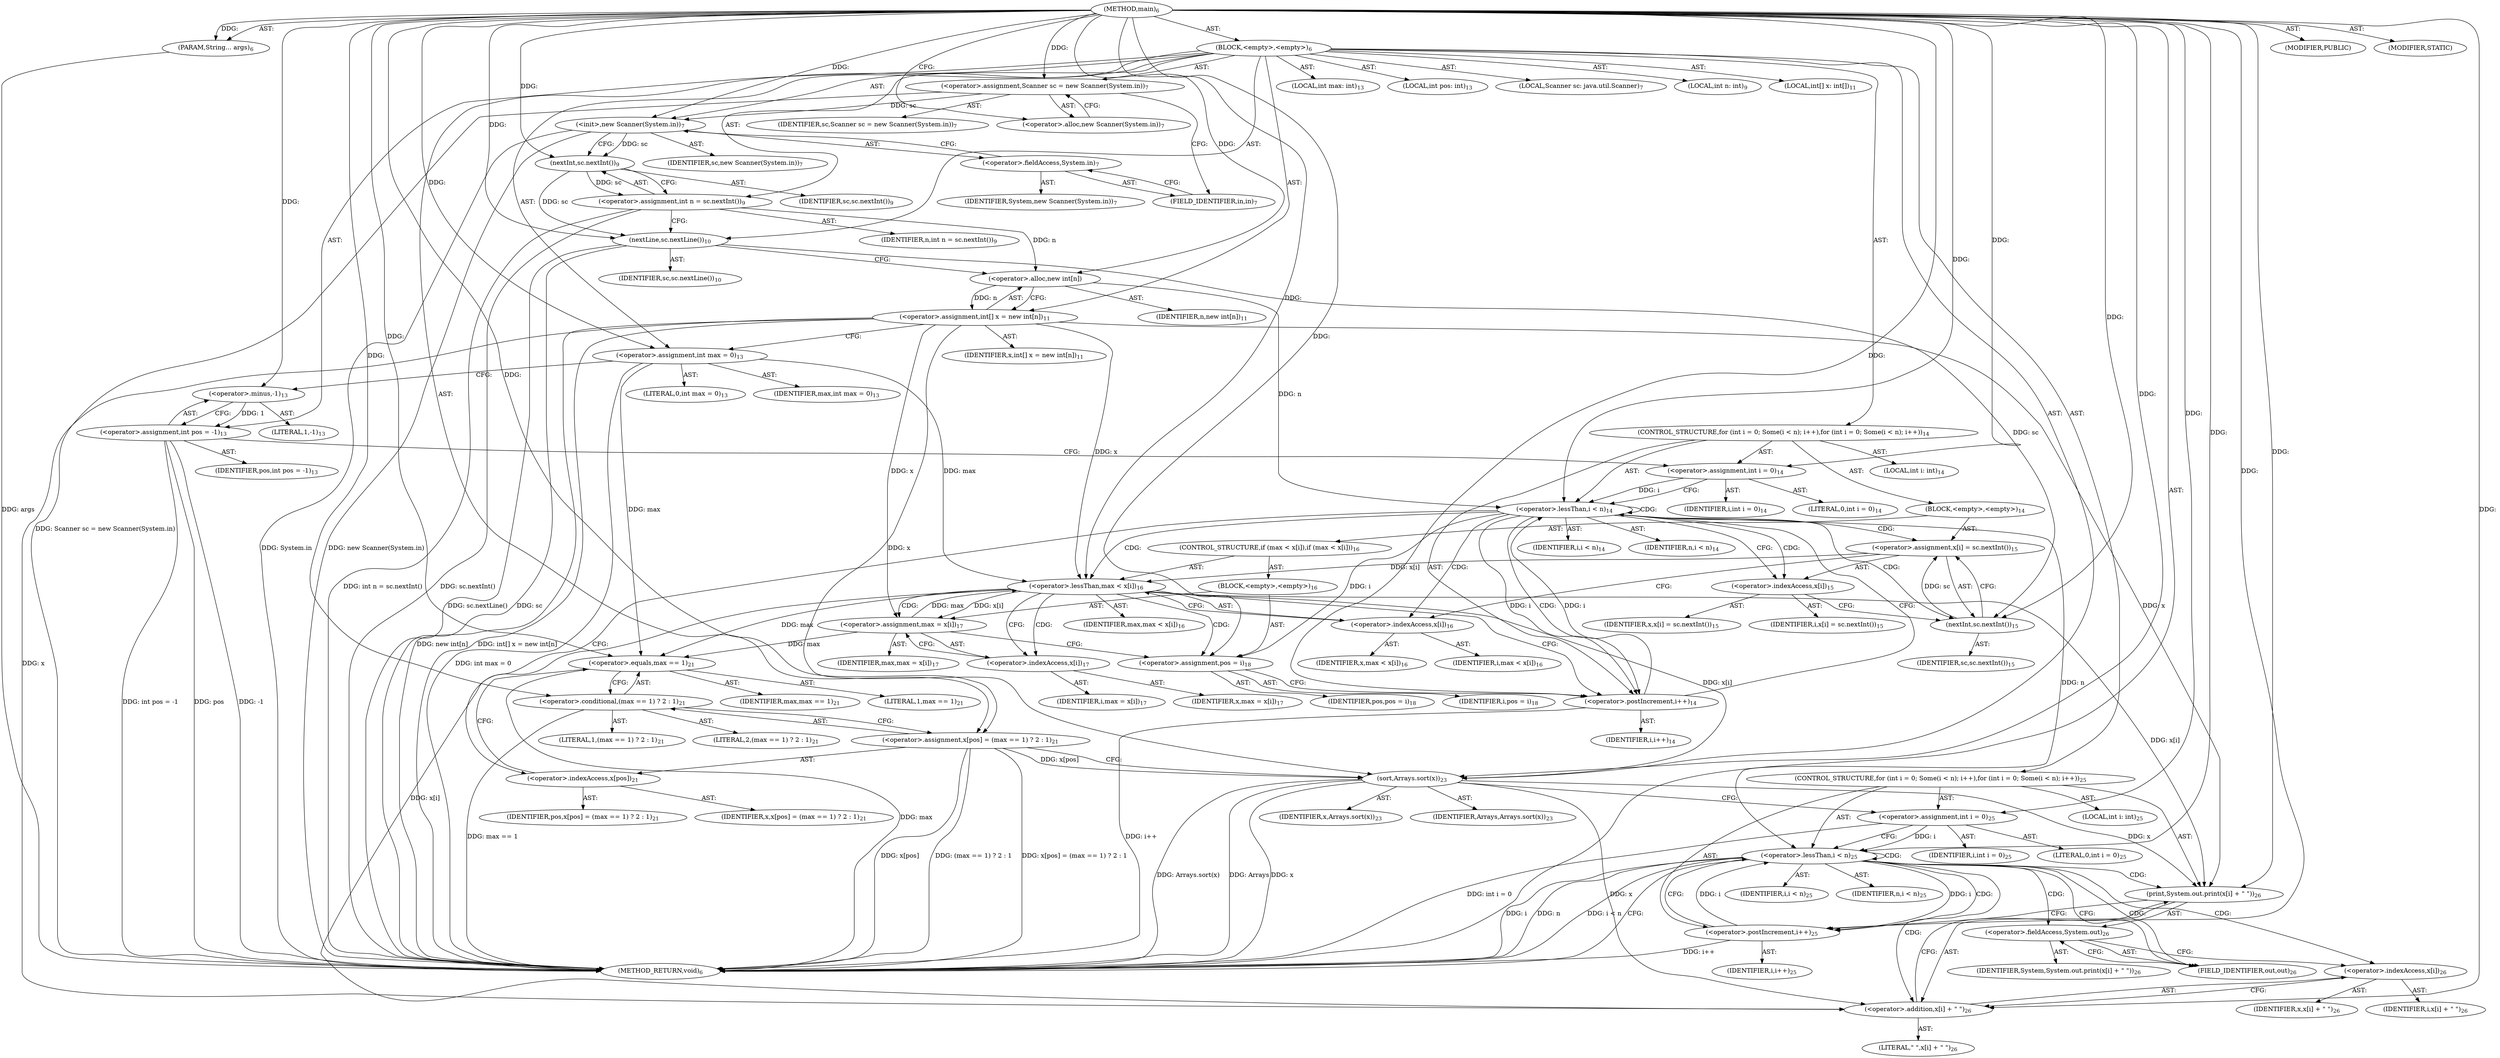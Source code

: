 digraph "main" {  
"19" [label = <(METHOD,main)<SUB>6</SUB>> ]
"20" [label = <(PARAM,String... args)<SUB>6</SUB>> ]
"21" [label = <(BLOCK,&lt;empty&gt;,&lt;empty&gt;)<SUB>6</SUB>> ]
"4" [label = <(LOCAL,Scanner sc: java.util.Scanner)<SUB>7</SUB>> ]
"22" [label = <(&lt;operator&gt;.assignment,Scanner sc = new Scanner(System.in))<SUB>7</SUB>> ]
"23" [label = <(IDENTIFIER,sc,Scanner sc = new Scanner(System.in))<SUB>7</SUB>> ]
"24" [label = <(&lt;operator&gt;.alloc,new Scanner(System.in))<SUB>7</SUB>> ]
"25" [label = <(&lt;init&gt;,new Scanner(System.in))<SUB>7</SUB>> ]
"3" [label = <(IDENTIFIER,sc,new Scanner(System.in))<SUB>7</SUB>> ]
"26" [label = <(&lt;operator&gt;.fieldAccess,System.in)<SUB>7</SUB>> ]
"27" [label = <(IDENTIFIER,System,new Scanner(System.in))<SUB>7</SUB>> ]
"28" [label = <(FIELD_IDENTIFIER,in,in)<SUB>7</SUB>> ]
"29" [label = <(LOCAL,int n: int)<SUB>9</SUB>> ]
"30" [label = <(&lt;operator&gt;.assignment,int n = sc.nextInt())<SUB>9</SUB>> ]
"31" [label = <(IDENTIFIER,n,int n = sc.nextInt())<SUB>9</SUB>> ]
"32" [label = <(nextInt,sc.nextInt())<SUB>9</SUB>> ]
"33" [label = <(IDENTIFIER,sc,sc.nextInt())<SUB>9</SUB>> ]
"34" [label = <(nextLine,sc.nextLine())<SUB>10</SUB>> ]
"35" [label = <(IDENTIFIER,sc,sc.nextLine())<SUB>10</SUB>> ]
"36" [label = <(LOCAL,int[] x: int[])<SUB>11</SUB>> ]
"37" [label = <(&lt;operator&gt;.assignment,int[] x = new int[n])<SUB>11</SUB>> ]
"38" [label = <(IDENTIFIER,x,int[] x = new int[n])<SUB>11</SUB>> ]
"39" [label = <(&lt;operator&gt;.alloc,new int[n])> ]
"40" [label = <(IDENTIFIER,n,new int[n])<SUB>11</SUB>> ]
"41" [label = <(LOCAL,int max: int)<SUB>13</SUB>> ]
"42" [label = <(LOCAL,int pos: int)<SUB>13</SUB>> ]
"43" [label = <(&lt;operator&gt;.assignment,int max = 0)<SUB>13</SUB>> ]
"44" [label = <(IDENTIFIER,max,int max = 0)<SUB>13</SUB>> ]
"45" [label = <(LITERAL,0,int max = 0)<SUB>13</SUB>> ]
"46" [label = <(&lt;operator&gt;.assignment,int pos = -1)<SUB>13</SUB>> ]
"47" [label = <(IDENTIFIER,pos,int pos = -1)<SUB>13</SUB>> ]
"48" [label = <(&lt;operator&gt;.minus,-1)<SUB>13</SUB>> ]
"49" [label = <(LITERAL,1,-1)<SUB>13</SUB>> ]
"50" [label = <(CONTROL_STRUCTURE,for (int i = 0; Some(i &lt; n); i++),for (int i = 0; Some(i &lt; n); i++))<SUB>14</SUB>> ]
"51" [label = <(LOCAL,int i: int)<SUB>14</SUB>> ]
"52" [label = <(&lt;operator&gt;.assignment,int i = 0)<SUB>14</SUB>> ]
"53" [label = <(IDENTIFIER,i,int i = 0)<SUB>14</SUB>> ]
"54" [label = <(LITERAL,0,int i = 0)<SUB>14</SUB>> ]
"55" [label = <(&lt;operator&gt;.lessThan,i &lt; n)<SUB>14</SUB>> ]
"56" [label = <(IDENTIFIER,i,i &lt; n)<SUB>14</SUB>> ]
"57" [label = <(IDENTIFIER,n,i &lt; n)<SUB>14</SUB>> ]
"58" [label = <(&lt;operator&gt;.postIncrement,i++)<SUB>14</SUB>> ]
"59" [label = <(IDENTIFIER,i,i++)<SUB>14</SUB>> ]
"60" [label = <(BLOCK,&lt;empty&gt;,&lt;empty&gt;)<SUB>14</SUB>> ]
"61" [label = <(&lt;operator&gt;.assignment,x[i] = sc.nextInt())<SUB>15</SUB>> ]
"62" [label = <(&lt;operator&gt;.indexAccess,x[i])<SUB>15</SUB>> ]
"63" [label = <(IDENTIFIER,x,x[i] = sc.nextInt())<SUB>15</SUB>> ]
"64" [label = <(IDENTIFIER,i,x[i] = sc.nextInt())<SUB>15</SUB>> ]
"65" [label = <(nextInt,sc.nextInt())<SUB>15</SUB>> ]
"66" [label = <(IDENTIFIER,sc,sc.nextInt())<SUB>15</SUB>> ]
"67" [label = <(CONTROL_STRUCTURE,if (max &lt; x[i]),if (max &lt; x[i]))<SUB>16</SUB>> ]
"68" [label = <(&lt;operator&gt;.lessThan,max &lt; x[i])<SUB>16</SUB>> ]
"69" [label = <(IDENTIFIER,max,max &lt; x[i])<SUB>16</SUB>> ]
"70" [label = <(&lt;operator&gt;.indexAccess,x[i])<SUB>16</SUB>> ]
"71" [label = <(IDENTIFIER,x,max &lt; x[i])<SUB>16</SUB>> ]
"72" [label = <(IDENTIFIER,i,max &lt; x[i])<SUB>16</SUB>> ]
"73" [label = <(BLOCK,&lt;empty&gt;,&lt;empty&gt;)<SUB>16</SUB>> ]
"74" [label = <(&lt;operator&gt;.assignment,max = x[i])<SUB>17</SUB>> ]
"75" [label = <(IDENTIFIER,max,max = x[i])<SUB>17</SUB>> ]
"76" [label = <(&lt;operator&gt;.indexAccess,x[i])<SUB>17</SUB>> ]
"77" [label = <(IDENTIFIER,x,max = x[i])<SUB>17</SUB>> ]
"78" [label = <(IDENTIFIER,i,max = x[i])<SUB>17</SUB>> ]
"79" [label = <(&lt;operator&gt;.assignment,pos = i)<SUB>18</SUB>> ]
"80" [label = <(IDENTIFIER,pos,pos = i)<SUB>18</SUB>> ]
"81" [label = <(IDENTIFIER,i,pos = i)<SUB>18</SUB>> ]
"82" [label = <(&lt;operator&gt;.assignment,x[pos] = (max == 1) ? 2 : 1)<SUB>21</SUB>> ]
"83" [label = <(&lt;operator&gt;.indexAccess,x[pos])<SUB>21</SUB>> ]
"84" [label = <(IDENTIFIER,x,x[pos] = (max == 1) ? 2 : 1)<SUB>21</SUB>> ]
"85" [label = <(IDENTIFIER,pos,x[pos] = (max == 1) ? 2 : 1)<SUB>21</SUB>> ]
"86" [label = <(&lt;operator&gt;.conditional,(max == 1) ? 2 : 1)<SUB>21</SUB>> ]
"87" [label = <(&lt;operator&gt;.equals,max == 1)<SUB>21</SUB>> ]
"88" [label = <(IDENTIFIER,max,max == 1)<SUB>21</SUB>> ]
"89" [label = <(LITERAL,1,max == 1)<SUB>21</SUB>> ]
"90" [label = <(LITERAL,2,(max == 1) ? 2 : 1)<SUB>21</SUB>> ]
"91" [label = <(LITERAL,1,(max == 1) ? 2 : 1)<SUB>21</SUB>> ]
"92" [label = <(sort,Arrays.sort(x))<SUB>23</SUB>> ]
"93" [label = <(IDENTIFIER,Arrays,Arrays.sort(x))<SUB>23</SUB>> ]
"94" [label = <(IDENTIFIER,x,Arrays.sort(x))<SUB>23</SUB>> ]
"95" [label = <(CONTROL_STRUCTURE,for (int i = 0; Some(i &lt; n); i++),for (int i = 0; Some(i &lt; n); i++))<SUB>25</SUB>> ]
"96" [label = <(LOCAL,int i: int)<SUB>25</SUB>> ]
"97" [label = <(&lt;operator&gt;.assignment,int i = 0)<SUB>25</SUB>> ]
"98" [label = <(IDENTIFIER,i,int i = 0)<SUB>25</SUB>> ]
"99" [label = <(LITERAL,0,int i = 0)<SUB>25</SUB>> ]
"100" [label = <(&lt;operator&gt;.lessThan,i &lt; n)<SUB>25</SUB>> ]
"101" [label = <(IDENTIFIER,i,i &lt; n)<SUB>25</SUB>> ]
"102" [label = <(IDENTIFIER,n,i &lt; n)<SUB>25</SUB>> ]
"103" [label = <(&lt;operator&gt;.postIncrement,i++)<SUB>25</SUB>> ]
"104" [label = <(IDENTIFIER,i,i++)<SUB>25</SUB>> ]
"105" [label = <(print,System.out.print(x[i] + &quot; &quot;))<SUB>26</SUB>> ]
"106" [label = <(&lt;operator&gt;.fieldAccess,System.out)<SUB>26</SUB>> ]
"107" [label = <(IDENTIFIER,System,System.out.print(x[i] + &quot; &quot;))<SUB>26</SUB>> ]
"108" [label = <(FIELD_IDENTIFIER,out,out)<SUB>26</SUB>> ]
"109" [label = <(&lt;operator&gt;.addition,x[i] + &quot; &quot;)<SUB>26</SUB>> ]
"110" [label = <(&lt;operator&gt;.indexAccess,x[i])<SUB>26</SUB>> ]
"111" [label = <(IDENTIFIER,x,x[i] + &quot; &quot;)<SUB>26</SUB>> ]
"112" [label = <(IDENTIFIER,i,x[i] + &quot; &quot;)<SUB>26</SUB>> ]
"113" [label = <(LITERAL,&quot; &quot;,x[i] + &quot; &quot;)<SUB>26</SUB>> ]
"114" [label = <(MODIFIER,PUBLIC)> ]
"115" [label = <(MODIFIER,STATIC)> ]
"116" [label = <(METHOD_RETURN,void)<SUB>6</SUB>> ]
  "19" -> "20"  [ label = "AST: "] 
  "19" -> "21"  [ label = "AST: "] 
  "19" -> "114"  [ label = "AST: "] 
  "19" -> "115"  [ label = "AST: "] 
  "19" -> "116"  [ label = "AST: "] 
  "21" -> "4"  [ label = "AST: "] 
  "21" -> "22"  [ label = "AST: "] 
  "21" -> "25"  [ label = "AST: "] 
  "21" -> "29"  [ label = "AST: "] 
  "21" -> "30"  [ label = "AST: "] 
  "21" -> "34"  [ label = "AST: "] 
  "21" -> "36"  [ label = "AST: "] 
  "21" -> "37"  [ label = "AST: "] 
  "21" -> "41"  [ label = "AST: "] 
  "21" -> "42"  [ label = "AST: "] 
  "21" -> "43"  [ label = "AST: "] 
  "21" -> "46"  [ label = "AST: "] 
  "21" -> "50"  [ label = "AST: "] 
  "21" -> "82"  [ label = "AST: "] 
  "21" -> "92"  [ label = "AST: "] 
  "21" -> "95"  [ label = "AST: "] 
  "22" -> "23"  [ label = "AST: "] 
  "22" -> "24"  [ label = "AST: "] 
  "25" -> "3"  [ label = "AST: "] 
  "25" -> "26"  [ label = "AST: "] 
  "26" -> "27"  [ label = "AST: "] 
  "26" -> "28"  [ label = "AST: "] 
  "30" -> "31"  [ label = "AST: "] 
  "30" -> "32"  [ label = "AST: "] 
  "32" -> "33"  [ label = "AST: "] 
  "34" -> "35"  [ label = "AST: "] 
  "37" -> "38"  [ label = "AST: "] 
  "37" -> "39"  [ label = "AST: "] 
  "39" -> "40"  [ label = "AST: "] 
  "43" -> "44"  [ label = "AST: "] 
  "43" -> "45"  [ label = "AST: "] 
  "46" -> "47"  [ label = "AST: "] 
  "46" -> "48"  [ label = "AST: "] 
  "48" -> "49"  [ label = "AST: "] 
  "50" -> "51"  [ label = "AST: "] 
  "50" -> "52"  [ label = "AST: "] 
  "50" -> "55"  [ label = "AST: "] 
  "50" -> "58"  [ label = "AST: "] 
  "50" -> "60"  [ label = "AST: "] 
  "52" -> "53"  [ label = "AST: "] 
  "52" -> "54"  [ label = "AST: "] 
  "55" -> "56"  [ label = "AST: "] 
  "55" -> "57"  [ label = "AST: "] 
  "58" -> "59"  [ label = "AST: "] 
  "60" -> "61"  [ label = "AST: "] 
  "60" -> "67"  [ label = "AST: "] 
  "61" -> "62"  [ label = "AST: "] 
  "61" -> "65"  [ label = "AST: "] 
  "62" -> "63"  [ label = "AST: "] 
  "62" -> "64"  [ label = "AST: "] 
  "65" -> "66"  [ label = "AST: "] 
  "67" -> "68"  [ label = "AST: "] 
  "67" -> "73"  [ label = "AST: "] 
  "68" -> "69"  [ label = "AST: "] 
  "68" -> "70"  [ label = "AST: "] 
  "70" -> "71"  [ label = "AST: "] 
  "70" -> "72"  [ label = "AST: "] 
  "73" -> "74"  [ label = "AST: "] 
  "73" -> "79"  [ label = "AST: "] 
  "74" -> "75"  [ label = "AST: "] 
  "74" -> "76"  [ label = "AST: "] 
  "76" -> "77"  [ label = "AST: "] 
  "76" -> "78"  [ label = "AST: "] 
  "79" -> "80"  [ label = "AST: "] 
  "79" -> "81"  [ label = "AST: "] 
  "82" -> "83"  [ label = "AST: "] 
  "82" -> "86"  [ label = "AST: "] 
  "83" -> "84"  [ label = "AST: "] 
  "83" -> "85"  [ label = "AST: "] 
  "86" -> "87"  [ label = "AST: "] 
  "86" -> "90"  [ label = "AST: "] 
  "86" -> "91"  [ label = "AST: "] 
  "87" -> "88"  [ label = "AST: "] 
  "87" -> "89"  [ label = "AST: "] 
  "92" -> "93"  [ label = "AST: "] 
  "92" -> "94"  [ label = "AST: "] 
  "95" -> "96"  [ label = "AST: "] 
  "95" -> "97"  [ label = "AST: "] 
  "95" -> "100"  [ label = "AST: "] 
  "95" -> "103"  [ label = "AST: "] 
  "95" -> "105"  [ label = "AST: "] 
  "97" -> "98"  [ label = "AST: "] 
  "97" -> "99"  [ label = "AST: "] 
  "100" -> "101"  [ label = "AST: "] 
  "100" -> "102"  [ label = "AST: "] 
  "103" -> "104"  [ label = "AST: "] 
  "105" -> "106"  [ label = "AST: "] 
  "105" -> "109"  [ label = "AST: "] 
  "106" -> "107"  [ label = "AST: "] 
  "106" -> "108"  [ label = "AST: "] 
  "109" -> "110"  [ label = "AST: "] 
  "109" -> "113"  [ label = "AST: "] 
  "110" -> "111"  [ label = "AST: "] 
  "110" -> "112"  [ label = "AST: "] 
  "22" -> "28"  [ label = "CFG: "] 
  "25" -> "32"  [ label = "CFG: "] 
  "30" -> "34"  [ label = "CFG: "] 
  "34" -> "39"  [ label = "CFG: "] 
  "37" -> "43"  [ label = "CFG: "] 
  "43" -> "48"  [ label = "CFG: "] 
  "46" -> "52"  [ label = "CFG: "] 
  "82" -> "92"  [ label = "CFG: "] 
  "92" -> "97"  [ label = "CFG: "] 
  "24" -> "22"  [ label = "CFG: "] 
  "26" -> "25"  [ label = "CFG: "] 
  "32" -> "30"  [ label = "CFG: "] 
  "39" -> "37"  [ label = "CFG: "] 
  "48" -> "46"  [ label = "CFG: "] 
  "52" -> "55"  [ label = "CFG: "] 
  "55" -> "62"  [ label = "CFG: "] 
  "55" -> "83"  [ label = "CFG: "] 
  "58" -> "55"  [ label = "CFG: "] 
  "83" -> "87"  [ label = "CFG: "] 
  "86" -> "82"  [ label = "CFG: "] 
  "97" -> "100"  [ label = "CFG: "] 
  "100" -> "116"  [ label = "CFG: "] 
  "100" -> "108"  [ label = "CFG: "] 
  "103" -> "100"  [ label = "CFG: "] 
  "105" -> "103"  [ label = "CFG: "] 
  "28" -> "26"  [ label = "CFG: "] 
  "61" -> "70"  [ label = "CFG: "] 
  "87" -> "86"  [ label = "CFG: "] 
  "106" -> "110"  [ label = "CFG: "] 
  "109" -> "105"  [ label = "CFG: "] 
  "62" -> "65"  [ label = "CFG: "] 
  "65" -> "61"  [ label = "CFG: "] 
  "68" -> "76"  [ label = "CFG: "] 
  "68" -> "58"  [ label = "CFG: "] 
  "108" -> "106"  [ label = "CFG: "] 
  "110" -> "109"  [ label = "CFG: "] 
  "70" -> "68"  [ label = "CFG: "] 
  "74" -> "79"  [ label = "CFG: "] 
  "79" -> "58"  [ label = "CFG: "] 
  "76" -> "74"  [ label = "CFG: "] 
  "19" -> "24"  [ label = "CFG: "] 
  "20" -> "116"  [ label = "DDG: args"] 
  "22" -> "116"  [ label = "DDG: Scanner sc = new Scanner(System.in)"] 
  "25" -> "116"  [ label = "DDG: System.in"] 
  "25" -> "116"  [ label = "DDG: new Scanner(System.in)"] 
  "30" -> "116"  [ label = "DDG: sc.nextInt()"] 
  "30" -> "116"  [ label = "DDG: int n = sc.nextInt()"] 
  "34" -> "116"  [ label = "DDG: sc"] 
  "34" -> "116"  [ label = "DDG: sc.nextLine()"] 
  "37" -> "116"  [ label = "DDG: new int[n]"] 
  "37" -> "116"  [ label = "DDG: int[] x = new int[n]"] 
  "43" -> "116"  [ label = "DDG: int max = 0"] 
  "46" -> "116"  [ label = "DDG: pos"] 
  "46" -> "116"  [ label = "DDG: -1"] 
  "46" -> "116"  [ label = "DDG: int pos = -1"] 
  "82" -> "116"  [ label = "DDG: x[pos]"] 
  "87" -> "116"  [ label = "DDG: max"] 
  "86" -> "116"  [ label = "DDG: max == 1"] 
  "82" -> "116"  [ label = "DDG: (max == 1) ? 2 : 1"] 
  "82" -> "116"  [ label = "DDG: x[pos] = (max == 1) ? 2 : 1"] 
  "92" -> "116"  [ label = "DDG: x"] 
  "92" -> "116"  [ label = "DDG: Arrays.sort(x)"] 
  "97" -> "116"  [ label = "DDG: int i = 0"] 
  "100" -> "116"  [ label = "DDG: i"] 
  "100" -> "116"  [ label = "DDG: n"] 
  "100" -> "116"  [ label = "DDG: i &lt; n"] 
  "103" -> "116"  [ label = "DDG: i++"] 
  "58" -> "116"  [ label = "DDG: i++"] 
  "92" -> "116"  [ label = "DDG: Arrays"] 
  "19" -> "20"  [ label = "DDG: "] 
  "19" -> "22"  [ label = "DDG: "] 
  "32" -> "30"  [ label = "DDG: sc"] 
  "39" -> "37"  [ label = "DDG: n"] 
  "19" -> "43"  [ label = "DDG: "] 
  "48" -> "46"  [ label = "DDG: 1"] 
  "19" -> "82"  [ label = "DDG: "] 
  "22" -> "25"  [ label = "DDG: sc"] 
  "19" -> "25"  [ label = "DDG: "] 
  "32" -> "34"  [ label = "DDG: sc"] 
  "19" -> "34"  [ label = "DDG: "] 
  "19" -> "52"  [ label = "DDG: "] 
  "19" -> "92"  [ label = "DDG: "] 
  "37" -> "92"  [ label = "DDG: x"] 
  "82" -> "92"  [ label = "DDG: x[pos]"] 
  "68" -> "92"  [ label = "DDG: x[i]"] 
  "19" -> "97"  [ label = "DDG: "] 
  "25" -> "32"  [ label = "DDG: sc"] 
  "19" -> "32"  [ label = "DDG: "] 
  "30" -> "39"  [ label = "DDG: n"] 
  "19" -> "39"  [ label = "DDG: "] 
  "19" -> "48"  [ label = "DDG: "] 
  "52" -> "55"  [ label = "DDG: i"] 
  "58" -> "55"  [ label = "DDG: i"] 
  "19" -> "55"  [ label = "DDG: "] 
  "39" -> "55"  [ label = "DDG: n"] 
  "55" -> "58"  [ label = "DDG: i"] 
  "19" -> "58"  [ label = "DDG: "] 
  "65" -> "61"  [ label = "DDG: sc"] 
  "19" -> "86"  [ label = "DDG: "] 
  "97" -> "100"  [ label = "DDG: i"] 
  "103" -> "100"  [ label = "DDG: i"] 
  "19" -> "100"  [ label = "DDG: "] 
  "55" -> "100"  [ label = "DDG: n"] 
  "100" -> "103"  [ label = "DDG: i"] 
  "19" -> "103"  [ label = "DDG: "] 
  "92" -> "105"  [ label = "DDG: x"] 
  "68" -> "105"  [ label = "DDG: x[i]"] 
  "37" -> "105"  [ label = "DDG: x"] 
  "19" -> "105"  [ label = "DDG: "] 
  "43" -> "87"  [ label = "DDG: max"] 
  "68" -> "87"  [ label = "DDG: max"] 
  "74" -> "87"  [ label = "DDG: max"] 
  "19" -> "87"  [ label = "DDG: "] 
  "92" -> "109"  [ label = "DDG: x"] 
  "68" -> "109"  [ label = "DDG: x[i]"] 
  "37" -> "109"  [ label = "DDG: x"] 
  "19" -> "109"  [ label = "DDG: "] 
  "34" -> "65"  [ label = "DDG: sc"] 
  "19" -> "65"  [ label = "DDG: "] 
  "43" -> "68"  [ label = "DDG: max"] 
  "74" -> "68"  [ label = "DDG: max"] 
  "19" -> "68"  [ label = "DDG: "] 
  "37" -> "68"  [ label = "DDG: x"] 
  "61" -> "68"  [ label = "DDG: x[i]"] 
  "37" -> "74"  [ label = "DDG: x"] 
  "68" -> "74"  [ label = "DDG: x[i]"] 
  "55" -> "79"  [ label = "DDG: i"] 
  "19" -> "79"  [ label = "DDG: "] 
  "55" -> "58"  [ label = "CDG: "] 
  "55" -> "68"  [ label = "CDG: "] 
  "55" -> "61"  [ label = "CDG: "] 
  "55" -> "70"  [ label = "CDG: "] 
  "55" -> "65"  [ label = "CDG: "] 
  "55" -> "55"  [ label = "CDG: "] 
  "55" -> "62"  [ label = "CDG: "] 
  "100" -> "105"  [ label = "CDG: "] 
  "100" -> "100"  [ label = "CDG: "] 
  "100" -> "103"  [ label = "CDG: "] 
  "100" -> "110"  [ label = "CDG: "] 
  "100" -> "106"  [ label = "CDG: "] 
  "100" -> "108"  [ label = "CDG: "] 
  "100" -> "109"  [ label = "CDG: "] 
  "68" -> "74"  [ label = "CDG: "] 
  "68" -> "76"  [ label = "CDG: "] 
  "68" -> "79"  [ label = "CDG: "] 
}
